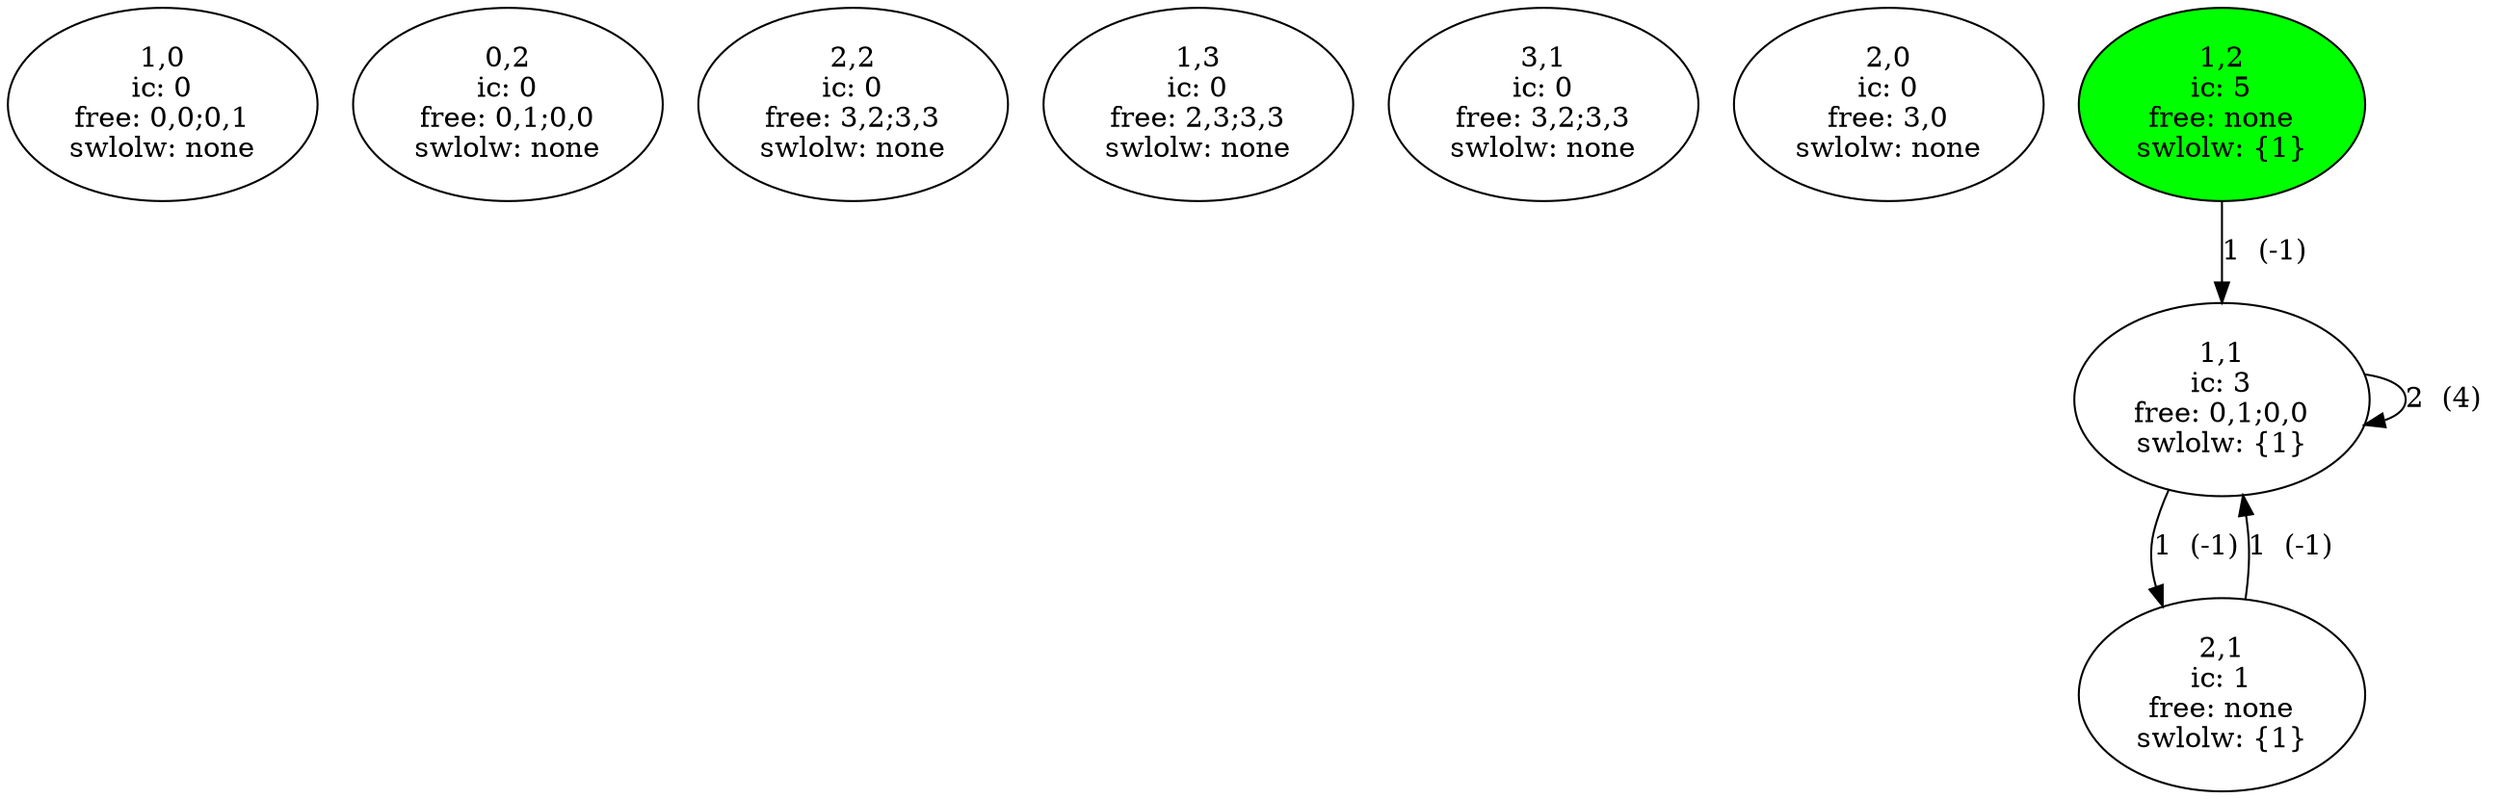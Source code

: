 digraph "sonderfall_abb13.txt_fields" {
	compound=true
	"1_0" [label="1,0
ic: 0
free: 0,0;0,1
swlolw: none" pos="2.8,11.2!"]
	"0_2" [label="0,2
ic: 0
free: 0,1;0,0
swlolw: none" pos="0.0,5.6!"]
	"2_2" [label="2,2
ic: 0
free: 3,2;3,3
swlolw: none" pos="5.6,5.6!"]
	"1_3" [label="1,3
ic: 0
free: 2,3;3,3
swlolw: none" pos="2.8,2.8!"]
	"3_1" [label="3,1
ic: 0
free: 3,2;3,3
swlolw: none" pos="8.399999999999999,8.399999999999999!"]
	"2_0" [label="2,0
ic: 0
free: 3,0
swlolw: none" pos="5.6,11.2!"]
	"1_1" [label="1,1
ic: 3
free: 0,1;0,0
swlolw: {1}" pos="2.8,8.399999999999999!"]
	"2_1" [label="2,1
ic: 1
free: none
swlolw: {1}" pos="5.6,8.399999999999999!"]
	"1_2" [label="1,2
ic: 5
free: none
swlolw: {1}" fillcolor=green pos="2.8,5.6!" style=filled]
	"1_1" -> "2_1" [label="1  (-1) "]
	"1_1" -> "1_1" [label="2  (4) "]
	"2_1" -> "1_1" [label="1  (-1) "]
	"1_2" -> "1_1" [label="1  (-1) "]
}
